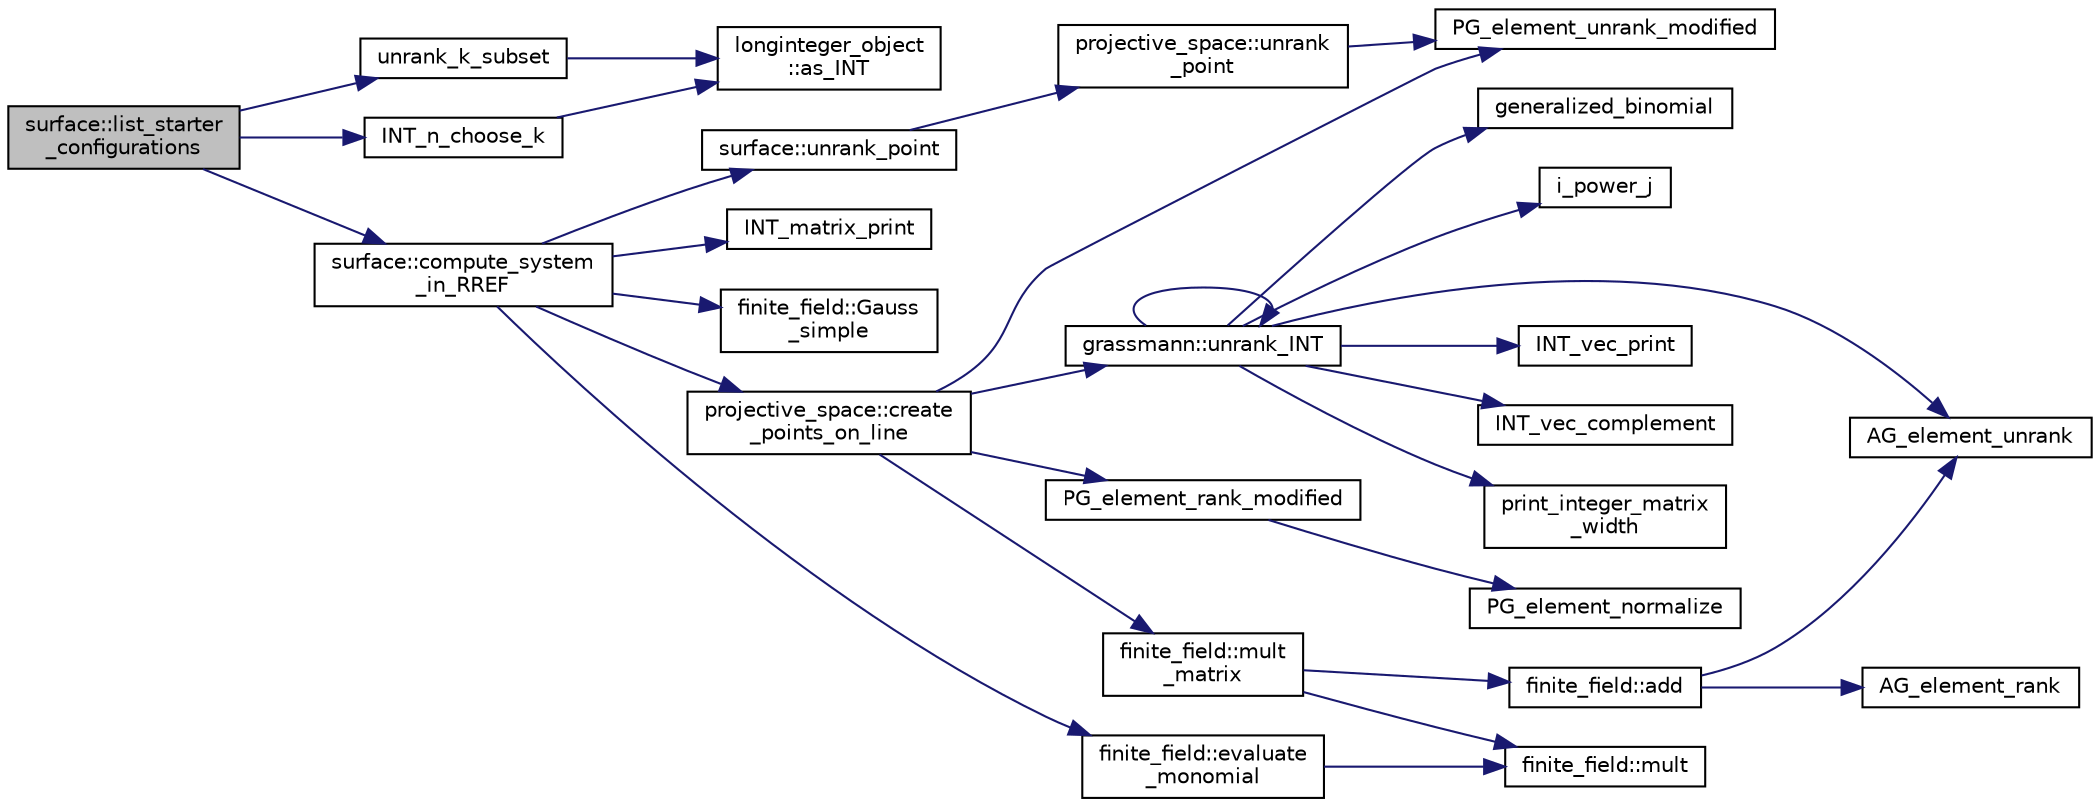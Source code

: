 digraph "surface::list_starter_configurations"
{
  edge [fontname="Helvetica",fontsize="10",labelfontname="Helvetica",labelfontsize="10"];
  node [fontname="Helvetica",fontsize="10",shape=record];
  rankdir="LR";
  Node3695 [label="surface::list_starter\l_configurations",height=0.2,width=0.4,color="black", fillcolor="grey75", style="filled", fontcolor="black"];
  Node3695 -> Node3696 [color="midnightblue",fontsize="10",style="solid",fontname="Helvetica"];
  Node3696 [label="INT_n_choose_k",height=0.2,width=0.4,color="black", fillcolor="white", style="filled",URL="$d2/d7c/combinatorics_8_c.html#aa74adc702e59feadb839f44c0aaec8f6"];
  Node3696 -> Node3697 [color="midnightblue",fontsize="10",style="solid",fontname="Helvetica"];
  Node3697 [label="longinteger_object\l::as_INT",height=0.2,width=0.4,color="black", fillcolor="white", style="filled",URL="$dd/d7e/classlonginteger__object.html#afb992d4679a6741acc63c8bcba27971e"];
  Node3695 -> Node3698 [color="midnightblue",fontsize="10",style="solid",fontname="Helvetica"];
  Node3698 [label="unrank_k_subset",height=0.2,width=0.4,color="black", fillcolor="white", style="filled",URL="$d2/d7c/combinatorics_8_c.html#a709dbec12f4da5bb02b9352d45a2c77d"];
  Node3698 -> Node3697 [color="midnightblue",fontsize="10",style="solid",fontname="Helvetica"];
  Node3695 -> Node3699 [color="midnightblue",fontsize="10",style="solid",fontname="Helvetica"];
  Node3699 [label="surface::compute_system\l_in_RREF",height=0.2,width=0.4,color="black", fillcolor="white", style="filled",URL="$d5/d88/classsurface.html#ac9feb8f85c4de01b183428fdbd874e71"];
  Node3699 -> Node3700 [color="midnightblue",fontsize="10",style="solid",fontname="Helvetica"];
  Node3700 [label="projective_space::create\l_points_on_line",height=0.2,width=0.4,color="black", fillcolor="white", style="filled",URL="$d2/d17/classprojective__space.html#ab1b2ffcefe646e6d9d9ae435dfedd29e"];
  Node3700 -> Node3701 [color="midnightblue",fontsize="10",style="solid",fontname="Helvetica"];
  Node3701 [label="grassmann::unrank_INT",height=0.2,width=0.4,color="black", fillcolor="white", style="filled",URL="$df/d02/classgrassmann.html#a32079405b95a6da2ba1420567d762d64"];
  Node3701 -> Node3702 [color="midnightblue",fontsize="10",style="solid",fontname="Helvetica"];
  Node3702 [label="generalized_binomial",height=0.2,width=0.4,color="black", fillcolor="white", style="filled",URL="$d2/d7c/combinatorics_8_c.html#a24762dc22e45175d18ec1ec1d2556ae8"];
  Node3701 -> Node3703 [color="midnightblue",fontsize="10",style="solid",fontname="Helvetica"];
  Node3703 [label="i_power_j",height=0.2,width=0.4,color="black", fillcolor="white", style="filled",URL="$de/dc5/algebra__and__number__theory_8h.html#a39b321523e8957d701618bb5cac542b5"];
  Node3701 -> Node3704 [color="midnightblue",fontsize="10",style="solid",fontname="Helvetica"];
  Node3704 [label="AG_element_unrank",height=0.2,width=0.4,color="black", fillcolor="white", style="filled",URL="$d4/d67/geometry_8h.html#a4a33b86c87b2879b97cfa1327abe2885"];
  Node3701 -> Node3705 [color="midnightblue",fontsize="10",style="solid",fontname="Helvetica"];
  Node3705 [label="INT_vec_print",height=0.2,width=0.4,color="black", fillcolor="white", style="filled",URL="$df/dbf/sajeeb_8_c.html#a79a5901af0b47dd0d694109543c027fe"];
  Node3701 -> Node3701 [color="midnightblue",fontsize="10",style="solid",fontname="Helvetica"];
  Node3701 -> Node3706 [color="midnightblue",fontsize="10",style="solid",fontname="Helvetica"];
  Node3706 [label="INT_vec_complement",height=0.2,width=0.4,color="black", fillcolor="white", style="filled",URL="$d5/db4/io__and__os_8h.html#a2a0a724647575fcd3090c763985eb81a"];
  Node3701 -> Node3707 [color="midnightblue",fontsize="10",style="solid",fontname="Helvetica"];
  Node3707 [label="print_integer_matrix\l_width",height=0.2,width=0.4,color="black", fillcolor="white", style="filled",URL="$d5/db4/io__and__os_8h.html#aa78f3e73fc2179251bd15adbcc31573f"];
  Node3700 -> Node3708 [color="midnightblue",fontsize="10",style="solid",fontname="Helvetica"];
  Node3708 [label="PG_element_unrank_modified",height=0.2,width=0.4,color="black", fillcolor="white", style="filled",URL="$d4/d67/geometry_8h.html#a83ae9b605d496f6a90345303f6efae64"];
  Node3700 -> Node3709 [color="midnightblue",fontsize="10",style="solid",fontname="Helvetica"];
  Node3709 [label="finite_field::mult\l_matrix",height=0.2,width=0.4,color="black", fillcolor="white", style="filled",URL="$df/d5a/classfinite__field.html#a48517f15dfd7b21c37e0975855f1ada2"];
  Node3709 -> Node3710 [color="midnightblue",fontsize="10",style="solid",fontname="Helvetica"];
  Node3710 [label="finite_field::add",height=0.2,width=0.4,color="black", fillcolor="white", style="filled",URL="$df/d5a/classfinite__field.html#a8f12328a27500f3c7be0c849ebbc9d14"];
  Node3710 -> Node3704 [color="midnightblue",fontsize="10",style="solid",fontname="Helvetica"];
  Node3710 -> Node3711 [color="midnightblue",fontsize="10",style="solid",fontname="Helvetica"];
  Node3711 [label="AG_element_rank",height=0.2,width=0.4,color="black", fillcolor="white", style="filled",URL="$d4/d67/geometry_8h.html#ab2ac908d07dd8038fd996e26bdc75c17"];
  Node3709 -> Node3712 [color="midnightblue",fontsize="10",style="solid",fontname="Helvetica"];
  Node3712 [label="finite_field::mult",height=0.2,width=0.4,color="black", fillcolor="white", style="filled",URL="$df/d5a/classfinite__field.html#a24fb5917aa6d4d656fd855b7f44a13b0"];
  Node3700 -> Node3713 [color="midnightblue",fontsize="10",style="solid",fontname="Helvetica"];
  Node3713 [label="PG_element_rank_modified",height=0.2,width=0.4,color="black", fillcolor="white", style="filled",URL="$d4/d67/geometry_8h.html#a9cd1a8bf5b88a038e33862f6c2c3dd36"];
  Node3713 -> Node3714 [color="midnightblue",fontsize="10",style="solid",fontname="Helvetica"];
  Node3714 [label="PG_element_normalize",height=0.2,width=0.4,color="black", fillcolor="white", style="filled",URL="$df/de4/projective_8_c.html#a5a4c3c1158bad6bab0d786c616bd0996"];
  Node3699 -> Node3715 [color="midnightblue",fontsize="10",style="solid",fontname="Helvetica"];
  Node3715 [label="INT_matrix_print",height=0.2,width=0.4,color="black", fillcolor="white", style="filled",URL="$d5/db4/io__and__os_8h.html#afd4180a24bef3a2b584668a4eaf607ff"];
  Node3699 -> Node3716 [color="midnightblue",fontsize="10",style="solid",fontname="Helvetica"];
  Node3716 [label="surface::unrank_point",height=0.2,width=0.4,color="black", fillcolor="white", style="filled",URL="$d5/d88/classsurface.html#a69c1875a5c1c69b9ad81a277dd99a0b3"];
  Node3716 -> Node3717 [color="midnightblue",fontsize="10",style="solid",fontname="Helvetica"];
  Node3717 [label="projective_space::unrank\l_point",height=0.2,width=0.4,color="black", fillcolor="white", style="filled",URL="$d2/d17/classprojective__space.html#a3cb7917af4c5f1590b660d4bf907e0fa"];
  Node3717 -> Node3708 [color="midnightblue",fontsize="10",style="solid",fontname="Helvetica"];
  Node3699 -> Node3718 [color="midnightblue",fontsize="10",style="solid",fontname="Helvetica"];
  Node3718 [label="finite_field::evaluate\l_monomial",height=0.2,width=0.4,color="black", fillcolor="white", style="filled",URL="$df/d5a/classfinite__field.html#a13f9d419956a9168a65788b32839c7f2"];
  Node3718 -> Node3712 [color="midnightblue",fontsize="10",style="solid",fontname="Helvetica"];
  Node3699 -> Node3719 [color="midnightblue",fontsize="10",style="solid",fontname="Helvetica"];
  Node3719 [label="finite_field::Gauss\l_simple",height=0.2,width=0.4,color="black", fillcolor="white", style="filled",URL="$df/d5a/classfinite__field.html#aba4950590e24a1ce323f292cf47b3307"];
}
